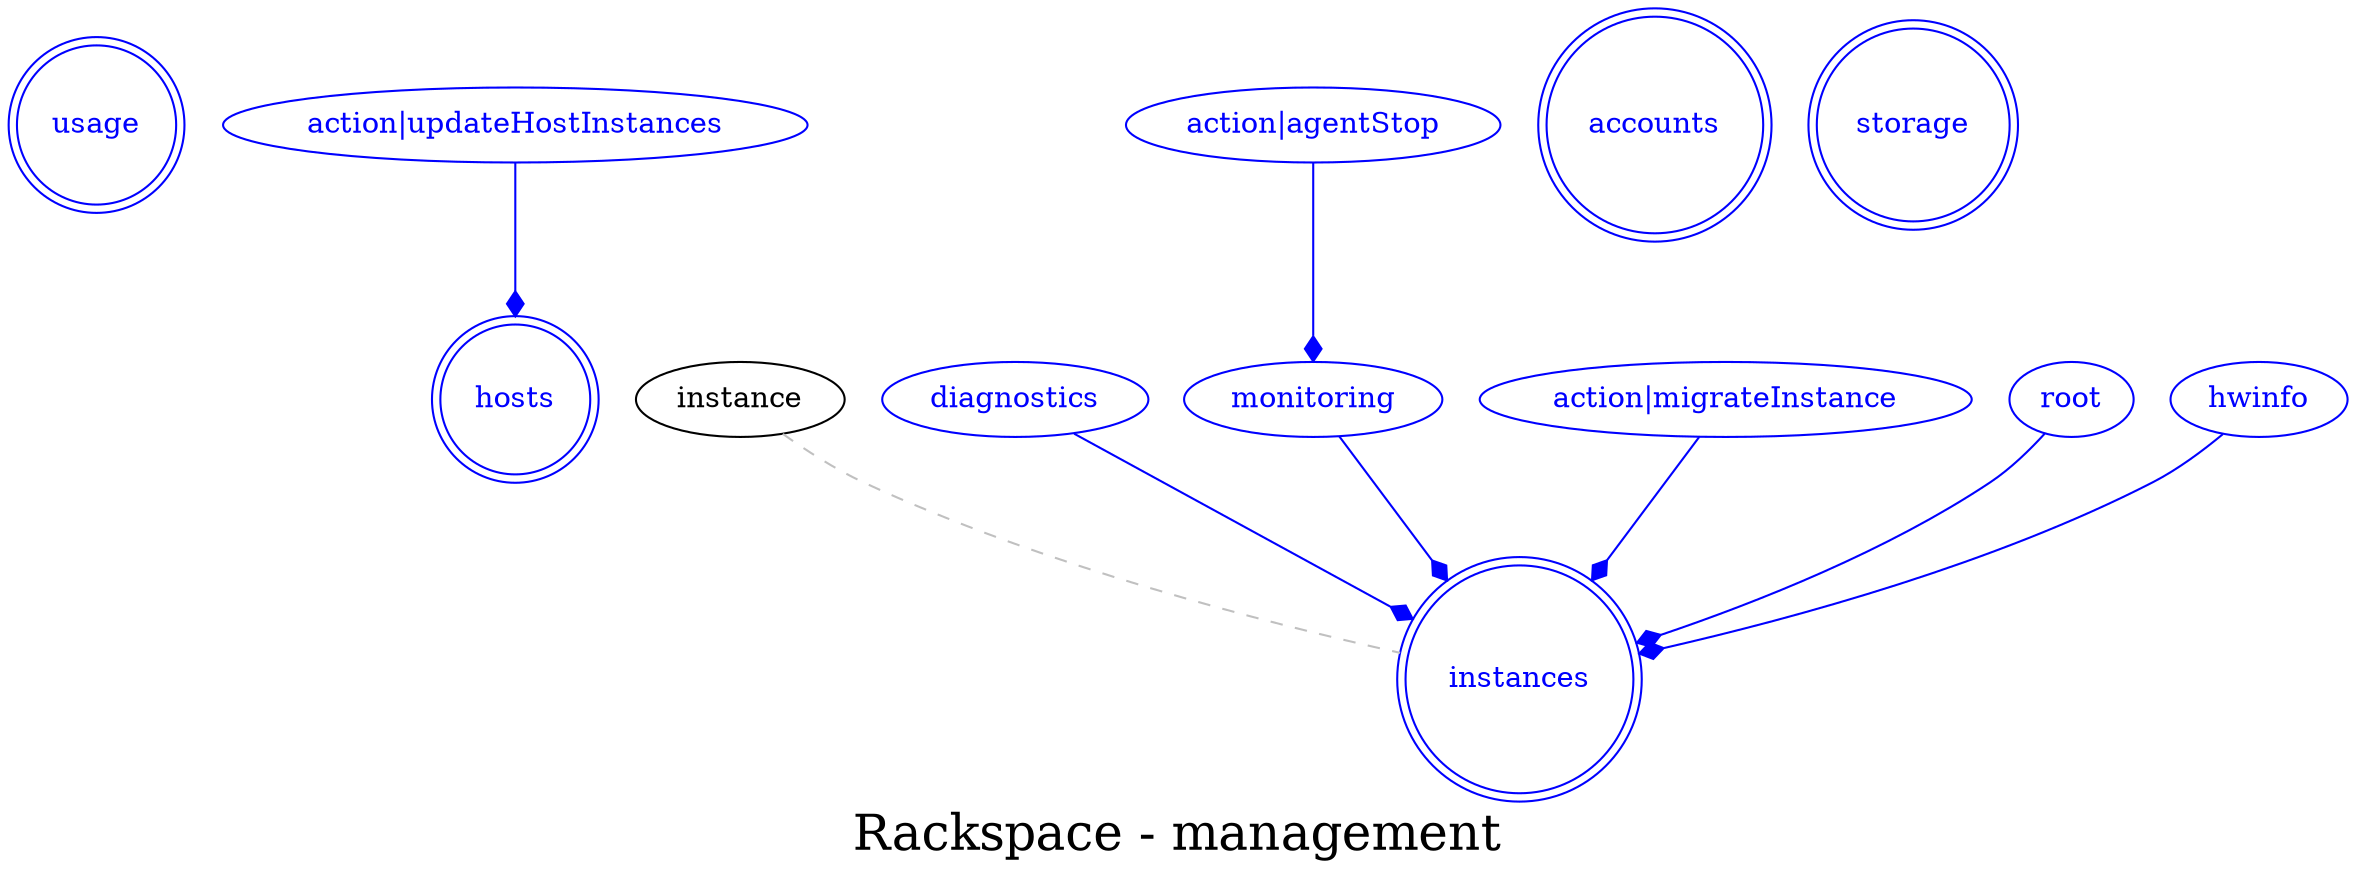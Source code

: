 digraph LexiconGraph {
graph[label="Rackspace - management", fontsize=24]
splines=true
"usage" [color=blue, fontcolor=blue, shape=doublecircle]
"hosts" [color=blue, fontcolor=blue, shape=doublecircle]
"instances" [color=blue, fontcolor=blue, shape=doublecircle]
"accounts" [color=blue, fontcolor=blue, shape=doublecircle]
"storage" [color=blue, fontcolor=blue, shape=doublecircle]
"action|updateHostInstances" -> "hosts" [color=blue, fontcolor=blue, arrowhead=diamond, arrowtail=none]
"action|updateHostInstances" [color=blue, fontcolor=blue, shape=ellipse]
"instance" -> "instances" [color=grey, fontcolor=grey, arrowhead=none, arrowtail=none, style=dashed]
"diagnostics" -> "instances" [color=blue, fontcolor=blue, arrowhead=diamond, arrowtail=none]
"diagnostics" [color=blue, fontcolor=blue, shape=ellipse]
"monitoring" -> "instances" [color=blue, fontcolor=blue, arrowhead=diamond, arrowtail=none]
"monitoring" [color=blue, fontcolor=blue, shape=ellipse]
"action|agentStop" -> "monitoring" [color=blue, fontcolor=blue, arrowhead=diamond, arrowtail=none]
"action|agentStop" [color=blue, fontcolor=blue, shape=ellipse]
"action|migrateInstance" -> "instances" [color=blue, fontcolor=blue, arrowhead=diamond, arrowtail=none]
"action|migrateInstance" [color=blue, fontcolor=blue, shape=ellipse]
"root" -> "instances" [color=blue, fontcolor=blue, arrowhead=diamond, arrowtail=none]
"root" [color=blue, fontcolor=blue, shape=ellipse]
"hwinfo" -> "instances" [color=blue, fontcolor=blue, arrowhead=diamond, arrowtail=none]
"hwinfo" [color=blue, fontcolor=blue, shape=ellipse]
}
